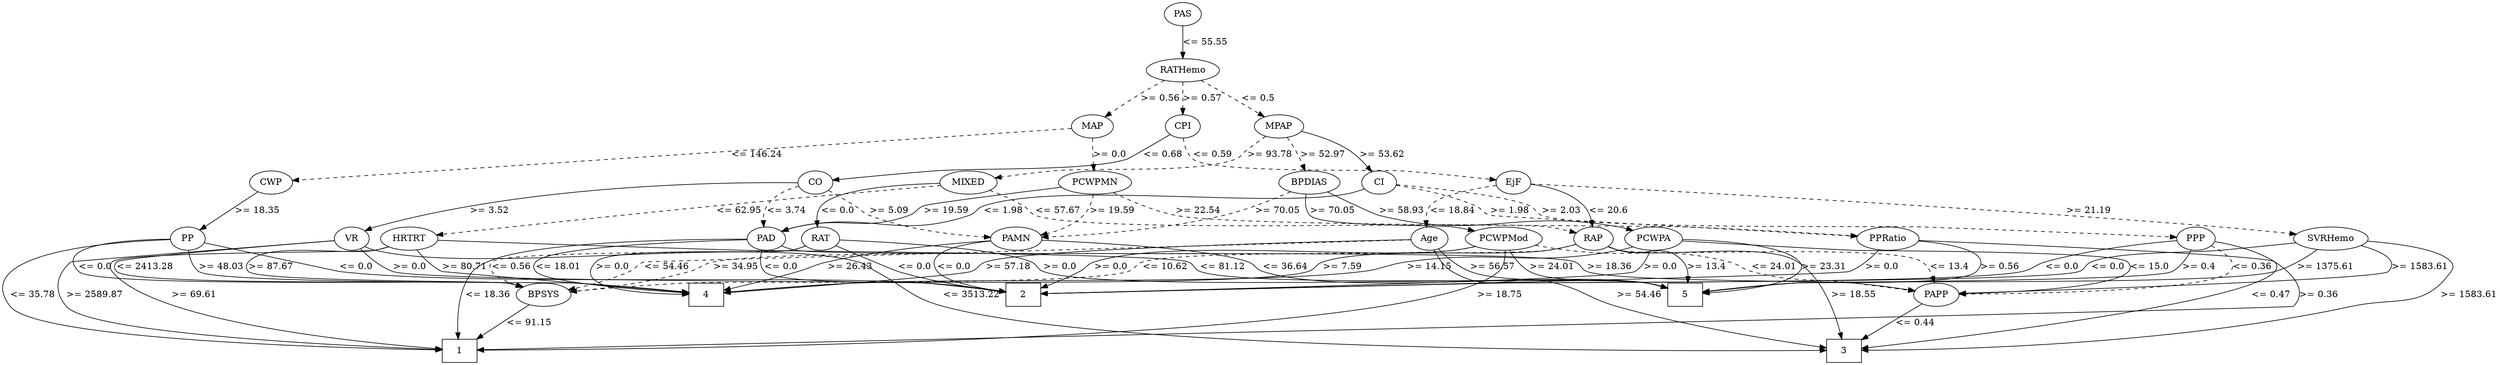 strict digraph G {
	graph [bb="0,0,3129.9,558"];
	node [label="\N"];
	1	[height=0.5,
		pos="560.94,18",
		shape=box,
		width=0.75];
	2	[height=0.5,
		pos="1276.9,105",
		shape=box,
		width=0.75];
	3	[height=0.5,
		pos="2316.9,18",
		shape=box,
		width=0.75];
	4	[height=0.5,
		pos="880.94,105",
		shape=box,
		width=0.75];
	5	[height=0.5,
		pos="2102.9,105",
		shape=box,
		width=0.75];
	RAP	[height=0.5,
		pos="1984.9,192",
		width=0.77778];
	RAP -> 3	[label=">= 18.55",
		lp="2325.9,105",
		op=">=",
		param=18.55,
		pos="e,2314.5,36.435 2006,179.78 2011.1,177.51 2016.6,175.39 2021.9,174 2071.8,161.05 2210.6,185.32 2252.9,156 2289.6,130.62 2305.8,78.632 \
2312.5,46.503",
		style=solid];
	RAP -> 4	[label=">= 7.59",
		lp="1676.4,148.5",
		op=">=",
		param=7.59,
		pos="e,908.16,109.24 1963.5,180.08 1957.9,177.67 1951.8,175.42 1945.9,174 1819.5,143.56 1777.4,196.87 1653.9,156 1642.4,152.16 1642.6,\
144.66 1630.9,141 1569.8,121.77 1118,127.14 1053.9,123 1007.1,119.97 953.4,114.36 918.39,110.41",
		style=solid];
	RAP -> 5	[label=">= 13.4",
		lp="2136.4,148.5",
		op=">=",
		param=13.4,
		pos="e,2111.3,123.04 2006.5,180.08 2011.5,177.85 2016.8,175.67 2021.9,174 2059.9,161.59 2084.7,186.93 2109.9,156 2115.2,149.53 2115.6,\
140.95 2114,132.73",
		style=solid];
	BPSYS	[height=0.5,
		pos="668.94,105",
		width=1.0471];
	RAP -> BPSYS	[label="<= 10.62",
		lp="1454.9,148.5",
		op="<=",
		param=10.62,
		pos="e,705.29,110.2 1963.6,179.97 1958,177.56 1951.8,175.34 1945.9,174 1833.8,148.58 1538.5,190.67 1428.9,156 1417.3,152.32 1417.6,144.66 \
1405.9,141 1346.5,122.27 907.18,127 844.94,123 800.89,120.17 750.79,115.15 715.34,111.3",
		style=dashed];
	PAPP	[height=0.5,
		pos="2435.9,105",
		width=0.88889];
	RAP -> PAPP	[label="<= 13.4",
		lp="2448.4,148.5",
		op="<=",
		param=13.4,
		pos="e,2433.1,123.36 2006,179.66 2011.1,177.39 2016.6,175.3 2021.9,174 2064.3,163.71 2378,180.66 2413.9,156 2421.8,150.62 2426.9,141.79 \
2430.1,133.03",
		style=dashed];
	BPSYS -> 1	[label="<= 91.15",
		lp="647.94,61.5",
		op="<=",
		param=91.15,
		pos="e,582.89,36.271 650.13,89.194 633.81,76.35 609.89,57.528 590.94,42.607",
		style=solid];
	PAPP -> 3	[label="<= 0.44",
		lp="2405.4,61.5",
		op="<=",
		param=0.44,
		pos="e,2340.9,36.145 2416.8,90.343 2398.6,77.334 2370.8,57.499 2349.2,42.043",
		style=solid];
	PAS	[height=0.5,
		pos="1453.9,540",
		width=0.75];
	RATHemo	[height=0.5,
		pos="1453.9,453",
		width=1.375];
	PAS -> RATHemo	[label="<= 55.55",
		lp="1479.9,496.5",
		op="<=",
		param=55.55,
		pos="e,1453.9,471.18 1453.9,521.8 1453.9,510.16 1453.9,494.55 1453.9,481.24",
		style=solid];
	MAP	[height=0.5,
		pos="1357.9,366",
		width=0.84854];
	RATHemo -> MAP	[label=">= 0.56",
		lp="1427.4,409.5",
		op=">=",
		param=0.56,
		pos="e,1371.2,382.63 1430.8,436.86 1422.4,431 1413,424.02 1404.9,417 1395.6,408.84 1386.1,399.04 1378.1,390.29",
		style=dashed];
	MPAP	[height=0.5,
		pos="1591.9,366",
		width=0.97491];
	RATHemo -> MPAP	[label="<= 0.5",
		lp="1550.9,409.5",
		op="<=",
		param=0.5,
		pos="e,1570.4,380.24 1478,437.19 1501.2,422.88 1536.5,401.13 1561.7,385.64",
		style=dashed];
	CPI	[height=0.5,
		pos="1453.9,366",
		width=0.75];
	RATHemo -> CPI	[label=">= 0.57",
		lp="1476.4,409.5",
		op=">=",
		param=0.57,
		pos="e,1453.9,384.18 1453.9,434.8 1453.9,423.16 1453.9,407.55 1453.9,394.24",
		style=dashed];
	PAD	[height=0.5,
		pos="951.94,192",
		width=0.79437];
	PAD -> 1	[label="<= 18.36",
		lp="595.94,105",
		op="<=",
		param=18.36,
		pos="e,558.96,36.117 923.42,190.59 850.6,189.14 659.55,182.83 602.94,156 584.2,147.12 578.7,141.8 569.94,123 558.68,98.827 557.39,68.084 \
558.33,46.31",
		style=solid];
	PAD -> 2	[label="<= 0.0",
		lp="967.94,148.5",
		op="<=",
		param=0.0,
		pos="e,1249.9,109.77 945.33,174.1 942.32,163.3 940.97,149.74 948.94,141 963.68,124.84 1123.2,125.4 1144.9,123 1177.1,119.46 1213.5,114.71 \
1240,111.13",
		style=solid];
	PAD -> 4	[label="<= 18.01",
		lp="688.94,148.5",
		op="<=",
		param=18.01,
		pos="e,853.92,108.39 923.39,189.66 853.83,186.09 680.06,175.31 662.94,156 658.52,151.01 658.62,146.07 662.94,141 674.52,127.41 784.72,\
115.06 843.85,109.35",
		style=solid];
	PAD -> PAPP	[label=">= 18.36",
		lp="2018.9,148.5",
		op=">=",
		param=18.36,
		pos="e,2405.8,111.33 972.93,179.55 978.03,177.29 983.57,175.23 988.94,174 1095.7,149.63 1870.9,192.84 1973.9,156 1984.1,152.38 1982.9,\
144.8 1992.9,141 2061.6,115.03 2249.9,130.47 2322.9,123 2347.2,120.52 2374.2,116.5 2395.7,113",
		style=solid];
	PAMN	[height=0.5,
		pos="1249.9,192",
		width=1.0139];
	PAMN -> 2	[label="<= 0.0",
		lp="1189.9,148.5",
		op="<=",
		param=0.0,
		pos="e,1249.6,106.59 1217.5,183.77 1189.5,175.96 1155.9,161.78 1170.9,141 1186.5,119.52 1215.7,111 1239.5,107.73",
		style=solid];
	PAMN -> 4	[label=">= 26.43",
		lp="1062.9,148.5",
		op=">=",
		param=26.43,
		pos="e,908,114.91 1214.9,186.86 1172.5,181.46 1098.9,170.93 1036.9,156 1025.2,153.16 959.99,131.96 917.69,118.09",
		style=solid];
	PAMN -> 5	[label="<= 36.64",
		lp="1604.9,148.5",
		op="<=",
		param=36.64,
		pos="e,2075.9,115.73 1286,188.96 1355.8,184.67 1507,173.63 1555.9,156 1567.4,151.86 1567.3,144.7 1578.9,141 1678.1,109.43 1944.3,140.26 \
2046.9,123 2053.3,121.94 2059.9,120.37 2066.2,118.61",
		style=solid];
	CWP	[height=0.5,
		pos="565.94,279",
		width=0.84854];
	PP	[height=0.5,
		pos="221.94,192",
		width=0.75];
	CWP -> PP	[label=">= 18.35",
		lp="440.94,235.5",
		op=">=",
		param=18.35,
		pos="e,246.83,199.15 538.37,271.19 476.2,255.82 325.16,218.5 256.7,201.59",
		style=solid];
	PP -> 1	[label="<= 35.78",
		lp="34.942,105",
		op="<=",
		param=35.78,
		pos="e,533.69,18.73 195.09,188.54 127.58,181.27 -40.413,155.92 8.9415,87 35.454,49.976 61.333,63.152 105.94,54 258.45,22.712 444.92,18.835 \
523.35,18.723",
		style=solid];
	PP -> 2	[label="<= 0.0",
		lp="438.94,148.5",
		op="<=",
		param=0.0,
		pos="e,1249.7,110.34 246.56,184.05 291.71,171.43 386.22,145.62 419.94,141 579.61,119.14 984.25,135.31 1144.9,123 1177.1,120.54 1213.4,\
115.71 1239.8,111.83",
		style=solid];
	PP -> 4	[label=">= 48.03",
		lp="258.94,148.5",
		op=">=",
		param=48.03,
		pos="e,853.84,109.34 220.8,173.93 221.07,162.78 223.53,148.86 232.94,141 253.55,123.79 689.16,124.88 715.94,123 759.88,119.92 810.21,\
114.45 843.61,110.55",
		style=solid];
	PP -> BPSYS	[label="<= 0.0",
		lp="108.94,148.5",
		op="<=",
		param=0.0,
		pos="e,640.43,116.92 195.19,189.53 147.84,186.04 57.244,174.83 89.942,141 110.3,119.93 588.09,128.1 616.94,123 621.43,122.21 626.06,121.11 \
630.63,119.86",
		style=solid];
	PCWPMod	[height=0.5,
		pos="1884.9,192",
		width=1.4444];
	PCWPMod -> 1	[label=">= 18.75",
		lp="1863.9,105",
		op=">=",
		param=18.75,
		pos="e,588.13,19.629 1885.9,173.63 1885.5,162.63 1883,149.02 1873.9,141 1775.8,54.066 802.38,25.035 598.33,19.882",
		style=solid];
	PCWPMod -> 2	[label=">= 0.0",
		lp="1386.9,148.5",
		op=">=",
		param=0.0,
		pos="e,1304.1,119.17 1846.2,180 1836.4,177.62 1825.8,175.4 1815.9,174 1717.3,160.01 1462.9,186.3 1367.9,156 1356.3,152.29 1355.5,147.13 \
1344.9,141 1334.8,135.12 1323.6,129.15 1313.3,123.84",
		style=solid];
	PCWPMod -> 5	[label=">= 24.01",
		lp="1947.9,148.5",
		op=">=",
		param=24.01,
		pos="e,2075.8,115.14 1893.1,173.79 1899.4,162.57 1909.1,148.64 1921.9,141 1970.1,112.22 1992.2,135.19 2046.9,123 2053.2,121.61 2059.8,\
119.87 2066.1,118.05",
		style=solid];
	PCWPMod -> BPSYS	[label=">= 34.95",
		lp="913.94,148.5",
		op=">=",
		param=34.95,
		pos="e,704.66,110.76 1846.2,179.85 1836.4,177.48 1825.8,175.3 1815.9,174 1611.4,147.16 1090,197.44 887.94,156 870.56,152.44 867.96,146.03 \
850.94,141 805.39,127.53 751.86,117.96 714.69,112.26",
		style=dashed];
	PCWPMod -> PAPP	[label="<= 24.01",
		lp="2225.9,148.5",
		op="<=",
		param=24.01,
		pos="e,2405.3,110.65 1923,179.55 1931.2,177.42 1939.8,175.43 1947.9,174 2042.4,157.44 2069.7,178.27 2162.9,156 2180.2,151.88 2182.8,145.65 \
2199.9,141 2253.3,126.52 2268.3,131.11 2322.9,123 2346.9,119.45 2373.7,115.42 2395.2,112.17",
		style=dashed];
	PCWPA	[height=0.5,
		pos="2072.9,192",
		width=1.1555];
	PCWPA -> 2	[label=">= 0.0",
		lp="2079.9,148.5",
		op=">=",
		param=0.0,
		pos="e,1304.3,106.86 2069.4,173.6 2066.1,162.29 2060,148.33 2048.9,141 2033.5,130.76 1467.2,112.05 1314.5,107.18",
		style=solid];
	PCWPA -> 4	[label=">= 14.15",
		lp="1792.9,148.5",
		op=">=",
		param=14.15,
		pos="e,908.16,109.27 2042.8,179.57 2036,177.39 2028.8,175.36 2021.9,174 1910.5,151.86 1879.4,172.28 1766.9,156 1736.3,151.57 1729.7,144.78 \
1698.9,141 1414.3,105.96 1340.2,141.03 1053.9,123 1007.1,120.05 953.39,114.42 918.39,110.44",
		style=solid];
	PCWPA -> 5	[label=">= 23.31",
		lp="2284.9,148.5",
		op=">=",
		param=23.31,
		pos="e,2130,108.22 2114.2,189.04 2162.6,185.77 2238.3,177.31 2255.9,156 2260.2,150.86 2260.1,146.21 2255.9,141 2241.7,123.16 2180.7,113.69 \
2140.1,109.26",
		style=solid];
	PCWPA -> PAPP	[label="<= 15.0",
		lp="2697.4,148.5",
		op="<=",
		param=15.0,
		pos="e,2467.9,105.82 2113.7,188.07 2163.7,184.52 2251,178.47 2325.9,174 2345.2,172.85 2658.7,169.96 2671.9,156 2676.5,151.17 2676.3,146.05 \
2671.9,141 2647.4,112.54 2539,106.84 2478,105.94",
		style=solid];
	PCWPMN	[height=0.5,
		pos="1364.9,279",
		width=1.3902];
	PCWPMN -> PAD	[label=">= 19.59",
		lp="1179.9,235.5",
		op=">=",
		param=19.59,
		pos="e,973.43,204.2 1320.5,270.58 1302.6,267.6 1281.8,264.13 1262.9,261 1214.5,252.96 1199.7,260.79 1153.9,243 1142.6,238.58 1142.4,232.21 \
1130.9,228 1071.2,206.07 1050.1,227.48 988.94,210 987,209.45 985.04,208.81 983.08,208.1",
		style=solid];
	PCWPMN -> PAMN	[label=">= 19.59",
		lp="1384.9,235.5",
		op=">=",
		param=19.59,
		pos="e,1284.8,197.42 1363.3,260.73 1361.4,250.05 1357.4,236.76 1348.9,228 1334.6,213.25 1313.7,204.7 1294.8,199.76",
		style=dashed];
	PPRatio	[height=0.5,
		pos="2374.9,192",
		width=1.1013];
	PCWPMN -> PPRatio	[label=">= 22.54",
		lp="1490.9,235.5",
		op=">=",
		param=22.54,
		pos="e,2336.3,196.1 1388,262.78 1407.6,250.81 1436.9,235.03 1464.9,228 1536,210.2 2050.8,213.48 2123.9,210 2194.3,206.66 2275.7,200.77 \
2326.3,196.88",
		style=dashed];
	PPRatio -> 2	[label=">= 0.0",
		lp="2358.9,148.5",
		op=">=",
		param=0.0,
		pos="e,1304.1,106.8 2361,174.66 2349.9,162.91 2333.2,147.96 2314.9,141 2303,136.45 1498,112.51 1314.1,107.09",
		style=solid];
	PPRatio -> 3	[label="<= 0.47",
		lp="2854.4,105",
		op="<=",
		param=0.47,
		pos="e,2344.2,20.866 2414.3,189.57 2525.9,185.3 2838.1,172 2852.9,156 2857.5,151.12 2857.1,146.21 2852.9,141 2790,62.14 2465.4,30.324 \
2354.3,21.635",
		style=solid];
	PPRatio -> 5	[label=">= 0.56",
		lp="2509.4,148.5",
		op=">=",
		param=0.56,
		pos="e,2130.1,109.61 2412.8,186.24 2452.3,179.82 2505.3,166.19 2481.9,141 2464,121.63 2271.2,125.57 2244.9,123 2209.3,119.51 2168.7,114.56 \
2140.1,110.9",
		style=solid];
	CO	[height=0.5,
		pos="1018.9,279",
		width=0.75];
	CO -> PAD	[label="<= 3.74",
		lp="979.44,235.5",
		op="<=",
		param=3.74,
		pos="e,949.89,210.04 994.74,270.56 981.33,265.14 965.66,256.35 956.94,243 952.57,236.29 950.68,227.97 950.07,220.05",
		style=dashed];
	CO -> PAMN	[label=">= 5.09",
		lp="1108.4,235.5",
		op=">=",
		param=5.09,
		pos="e,1214.3,196.15 1035.9,264.73 1053.9,250.77 1080.5,230.49 1085.9,228 1123.8,210.84 1170.4,201.94 1204.3,197.41",
		style=dashed];
	VR	[height=0.5,
		pos="420.94,192",
		width=0.75];
	CO -> VR	[label=">= 3.52",
		lp="615.44,235.5",
		op=">=",
		param=3.52,
		pos="e,441.44,204.06 991.71,277.77 909.38,276.42 656.43,267.54 456.94,210 455,209.44 453.03,208.79 451.07,208.07",
		style=solid];
	VR -> 1	[label=">= 2589.87",
		lp="115.44,105",
		op=">=",
		param=2589.87,
		pos="e,533.69,18.524 394.41,188.21 362.15,184.82 306.06,178.94 257.94,174 238.17,171.97 93.272,170.75 79.942,156 69.326,144.26 49.037,\
124.78 82.942,87 141.27,22.003 421.34,17.764 523.52,18.436",
		style=solid];
	VR -> 2	[label=">= 0.0",
		lp="509.94,148.5",
		op=">=",
		param=0.0,
		pos="e,1249.7,110.32 435.56,176.53 448.78,164.5 469.42,148.22 490.94,141 559.86,117.87 1072.5,128.65 1144.9,123 1177.1,120.5 1213.4,115.67 \
1239.8,111.8",
		style=solid];
	VR -> 3	[label="<= 3513.22",
		lp="1208.4,105",
		op="<=",
		param=3513.22,
		pos="e,2289.8,18.859 440.97,179.77 446.03,177.43 451.56,175.29 456.94,174 587.73,142.62 932.94,194.08 1061.9,156 1076.1,151.81 1161.8,\
91.402 1175.9,87 1388.9,20.681 2107.6,18.399 2279.7,18.829",
		style=solid];
	VR -> BPSYS	[label="<= 2413.28",
		lp="167.44,148.5",
		op="<=",
		param=2413.28,
		pos="e,640.43,116.9 394.5,188.23 324.47,180.84 139.24,160.86 134.94,156 130.52,151.01 130.32,145.8 134.94,141 153.53,121.7 590.56,127.71 \
616.94,123 621.43,122.2 626.06,121.1 630.62,119.85",
		style=solid];
	CI	[height=0.5,
		pos="1766.9,279",
		width=0.75];
	CI -> PAD	[label="<= 1.98",
		lp="1247.4,235.5",
		op="<=",
		param=1.98,
		pos="e,972.99,204.2 1741.9,271.98 1724.8,268.14 1701.6,263.44 1680.9,261 1630.6,255.07 1272.5,260.57 1224.9,243 1214.8,239.27 1216,231.95 \
1205.9,228 1115.9,192.51 1082.5,234.57 988.94,210 986.77,209.43 984.58,208.74 982.39,207.97",
		style=solid];
	CI -> PPRatio	[label=">= 1.98",
		lp="1878.4,235.5",
		op=">=",
		param=1.98,
		pos="e,2335.8,195.66 1788,267.44 1801.1,260.73 1818.2,251.7 1832.9,243 1843.5,236.8 1844.4,231.87 1855.9,228 1912.6,209.08 2064.4,214.02 \
2123.9,210 2194.1,205.27 2275.2,199.77 2325.8,196.34",
		style=dashed];
	PPP	[height=0.5,
		pos="2761.9,192",
		width=0.75];
	CI -> PPP	[label=">= 2.03",
		lp="1942.4,235.5",
		op=">=",
		param=2.03,
		pos="e,2734.8,194.5 1793.3,274.41 1821.1,269.88 1865.9,260.47 1900.9,243 1910.6,238.21 1909.8,231.71 1919.9,228 1972.5,208.68 2368,212.41 \
2423.9,210 2533.3,205.3 2662.4,198.44 2724.7,195.05",
		style=dashed];
	PPP -> 1	[label=">= 0.36",
		lp="2912.4,105",
		op=">=",
		param=0.36,
		pos="e,588.14,19.733 2787.1,184.98 2806.4,179.55 2832.9,170.2 2852.9,156 2879.9,136.85 2904,110.74 2880.9,87 2875.8,81.654 896.79,28.061 \
598.42,20.01",
		style=solid];
	PPP -> 2	[label="<= 0.0",
		lp="2591.9,148.5",
		op="<=",
		param=0.0,
		pos="e,1303.9,106.8 2735.6,187.83 2698.7,183.01 2629.8,172.6 2572.9,156 2555.9,151.03 2553.3,144.63 2535.9,141 2463,125.77 1940.4,125.07 \
1865.9,123 1657.2,117.18 1406.8,109.83 1314,107.09",
		style=solid];
	PPP -> 5	[label=">= 0.4",
		lp="2758.9,148.5",
		op=">=",
		param=0.4,
		pos="e,2130.1,109.92 2754.2,174.33 2747.9,162.74 2737.7,148.14 2723.9,141 2676.7,116.44 2298,127.17 2244.9,123 2209.2,120.2 2168.7,115.15 \
2140.1,111.28",
		style=solid];
	PPP -> PAPP	[label="<= 0.36",
		lp="2826.4,148.5",
		op="<=",
		param=0.36,
		pos="e,2467.9,106.66 2781.3,179.28 2796.1,168.89 2812.3,153.47 2800.9,141 2779.6,117.47 2569.2,109.35 2477.9,106.92",
		style=dashed];
	SVRHemo	[height=0.5,
		pos="2940.9,192",
		width=1.3902];
	SVRHemo -> 2	[label="<= 0.0",
		lp="2648.9,148.5",
		op="<=",
		param=0.0,
		pos="e,1303.9,106.82 2894.3,185.31 2866.3,181.94 2830.1,177.64 2797.9,174 2723.3,165.57 2699.5,184.38 2629.9,156 2620,151.93 2621.1,144.65 \
2610.9,141 2572,126.95 1907.3,124.1 1865.9,123 1657.2,117.47 1406.8,109.95 1314,107.13",
		style=solid];
	SVRHemo -> 3	[label=">= 1583.61",
		lp="3097.4,105",
		op=">=",
		param=1583.61,
		pos="e,2344,18.853 2990.8,189.91 3039.4,186.83 3102.9,176.21 3079.9,141 3047.3,91.013 3014.6,102.57 2956.9,87 2734,26.752 2453.8,19.465 \
2354.2,18.892",
		style=solid];
	SVRHemo -> 5	[label=">= 1375.61",
		lp="2920.4,148.5",
		op=">=",
		param=1375.61,
		pos="e,2130.1,109.98 2920.5,175.56 2903.5,163.63 2878,148.02 2852.9,141 2787.9,122.77 2312.3,128.02 2244.9,123 2209.2,120.34 2168.7,115.28 \
2140.1,111.37",
		style=solid];
	SVRHemo -> PAPP	[label=">= 1583.61",
		lp="3043.4,148.5",
		op=">=",
		param=1583.61,
		pos="e,2467.7,107.36 2976.4,179.13 2998.8,169.82 3021,155.97 3006.9,141 2997.9,131.37 2608.6,113.53 2478.1,107.81",
		style=solid];
	MIXED	[height=0.5,
		pos="1213.9,279",
		width=1.125];
	MIXED -> RAP	[label="<= 57.67",
		lp="1318.9,235.5",
		op="<=",
		param=57.67,
		pos="e,1963.6,204.06 1238.6,264.62 1249.7,258.39 1262.7,250.67 1273.9,243 1282.8,236.94 1282.8,231.67 1292.9,228 1361.2,203.25 1875.1,\
225.79 1945.9,210 1948.6,209.4 1951.3,208.62 1954,207.72",
		style=dashed];
	HRTRT	[height=0.5,
		pos="505.94,192",
		width=1.1013];
	MIXED -> HRTRT	[label="<= 62.95",
		lp="921.94,235.5",
		op="<=",
		param=62.95,
		pos="e,543.56,198.05 1175,273.81 1102.5,265.97 949.09,249.33 895.94,243 772.54,228.3 627.43,209.22 553.88,199.43",
		style=dashed];
	RAT	[height=0.5,
		pos="1025.9,192",
		width=0.76389];
	MIXED -> RAT	[label="<= 0.0",
		lp="1043.9,235.5",
		op="<=",
		param=0.0,
		pos="e,1020.5,209.68 1173.5,276.37 1123.7,273.42 1043.5,265.26 1024.9,243 1019.6,236.62 1018.4,228.03 1019,219.77",
		style=solid];
	HRTRT -> 1	[label=">= 69.61",
		lp="250.94,105",
		op=">=",
		param=69.61,
		pos="e,533.87,22.394 477.03,179.48 470.52,177.3 463.57,175.3 456.94,174 421.02,166.93 153.11,182.59 127.94,156 123.36,151.16 123.92,146.31 \
127.94,141 176.56,76.784 427.94,36.847 523.77,23.753",
		style=solid];
	HRTRT -> 4	[label=">= 80.71",
		lp="576.94,148.5",
		op=">=",
		param=80.71,
		pos="e,853.81,108.81 515.98,174.57 523.94,163.1 536.17,148.54 550.94,141 552.56,140.17 757.72,118.79 843.7,109.86",
		style=solid];
	HRTRT -> 5	[label="<= 81.12",
		lp="1525.9,148.5",
		op="<=",
		param=81.12,
		pos="e,2075.9,115.76 545.32,189.23 618.11,185.99 778.62,178.97 913.94,174 976.93,171.69 1421.7,177.61 1480.9,156 1491,152.31 1489.8,144.7 \
1499.9,141 1557.1,120.11 1986.9,132.92 2046.9,123 2053.3,121.96 2059.9,120.4 2066.2,118.64",
		style=solid];
	HRTRT -> BPSYS	[label=">= 87.67",
		lp="323.94,148.5",
		op=">=",
		param=87.67,
		pos="e,640.41,116.8 476.71,179.68 470.27,177.52 463.44,175.48 456.94,174 386.56,158.01 248.37,193.45 297.94,141 322.33,115.2 582.05,129.57 \
616.94,123 621.42,122.16 626.05,121.03 630.61,119.76",
		style=solid];
	RAT -> 2	[label="<= 0.0",
		lp="1144.9,148.5",
		op="<=",
		param=0.0,
		pos="e,1249.9,110.28 1045.6,179.41 1065.4,168.21 1096.9,151.46 1125.9,141 1163.8,127.36 1209,117.71 1240,112.04",
		style=solid];
	RAT -> 4	[label=">= 0.0",
		lp="756.94,148.5",
		op=">=",
		param=0.0,
		pos="e,853.72,106.81 1005.5,179.75 1000.5,177.48 995.16,175.37 989.94,174 962.79,166.89 757.07,176.54 737.94,156 705.35,120.99 791.24,\
110.49 843.72,107.34",
		style=solid];
	RAT -> 5	[label=">= 0.0",
		lp="1321.9,148.5",
		op=">=",
		param=0.0,
		pos="e,2075.7,115.9 1053.3,189.12 1110.9,184.86 1242.8,173.49 1283.9,156 1293.8,151.79 1292.8,144.65 1302.9,141 1380.7,112.94 1965.3,\
136.13 2046.9,123 2053.2,121.99 2059.7,120.47 2066,118.74",
		style=solid];
	RAT -> BPSYS	[label="<= 0.56",
		lp="633.44,148.5",
		op="<=",
		param=0.56,
		pos="e,640.68,117 1005.5,179.66 1000.6,177.39 995.17,175.3 989.94,174 949.03,163.8 640.04,186.51 610.94,156 599.14,143.63 613.83,131.07 \
631.37,121.63",
		style=dashed];
	BPDIAS	[height=0.5,
		pos="1629.9,279",
		width=1.1735];
	BPDIAS -> PAMN	[label=">= 70.05",
		lp="1587.9,235.5",
		op=">=",
		param=70.05,
		pos="e,1286.6,194.24 1605.7,264.27 1584.1,252.71 1551.4,236.72 1520.9,228 1444.3,206.01 1351.4,197.81 1296.7,194.77",
		style=dashed];
	BPDIAS -> PCWPMod	[label=">= 70.05",
		lp="1656.9,235.5",
		op=">=",
		param=70.05,
		pos="e,1845.4,203.79 1625.1,261.05 1623.1,250.23 1622.9,236.66 1630.9,228 1659,197.69 1775.2,216.96 1815.9,210 1822.2,208.92 1828.8,207.58 \
1835.3,206.13",
		style=solid];
	BPDIAS -> PCWPA	[label=">= 58.93",
		lp="1744.9,235.5",
		op=">=",
		param=58.93,
		pos="e,2042.8,204.49 1650.3,263 1667.6,251.16 1693.6,235.44 1718.9,228 1848.4,189.99 1889.5,235.55 2021.9,210 2025.6,209.3 2029.3,208.4 \
2033.1,207.39",
		style=solid];
	MAP -> CWP	[label="<= 146.24",
		lp="1038.9,322.5",
		op="<=",
		param=146.24,
		pos="e,596.05,283.23 1327.9,361.77 1205.6,348.65 745.75,299.3 606.29,284.33",
		style=dashed];
	MAP -> PCWPMN	[label=">= 0.0",
		lp="1377.9,322.5",
		op=">=",
		param=0.0,
		pos="e,1361.5,297.02 1357.7,347.84 1357.6,338.17 1357.9,325.89 1358.9,315 1359.2,312.42 1359.5,309.75 1359.9,307.08",
		style=dashed];
	MPAP -> CI	[label=">= 53.62",
		lp="1726.9,322.5",
		op=">=",
		param=53.62,
		pos="e,1746.5,291.11 1618.1,353.9 1633.6,347.21 1653.5,338.39 1670.9,330 1693.5,319.12 1718.7,306 1737.5,295.93",
		style=solid];
	MPAP -> MIXED	[label=">= 93.78",
		lp="1576.9,322.5",
		op=">=",
		param=93.78,
		pos="e,1250.1,287.57 1574.9,350.15 1558.4,335.78 1535.5,316.04 1532.9,315 1486.2,295.71 1356.1,303.61 1305.9,297 1290.9,295.02 1274.6,\
292.22 1259.9,289.46",
		style=dashed];
	MPAP -> BPDIAS	[label=">= 52.97",
		lp="1640.9,322.5",
		op=">=",
		param=52.97,
		pos="e,1622.5,297.15 1599.6,348.29 1602.3,342.5 1605.3,335.97 1607.9,330 1611.4,322.33 1615.1,313.99 1618.4,306.35",
		style=dashed];
	CPI -> CO	[label="<= 0.68",
		lp="1440.4,322.5",
		op="<=",
		param=0.68,
		pos="e,1045.4,283.42 1439.7,350.65 1426.2,337.37 1406.6,319.06 1396.9,315 1349.1,294.84 1215.6,302.02 1163.9,297 1127,293.41 1084.8,288.36 \
1055.5,284.7",
		style=solid];
	EjF	[height=0.5,
		pos="1939.9,279",
		width=0.75];
	CPI -> EjF	[label="<= 0.59",
		lp="1506.4,322.5",
		op="<=",
		param=0.59,
		pos="e,1913.7,283.78 1459.4,348.02 1464,336.59 1471.8,322.33 1483.9,315 1514.3,296.65 1767.6,300.19 1802.9,297 1837.2,293.91 1876.2,288.93 \
1903.8,285.16",
		style=dashed];
	EjF -> RAP	[label="<= 20.6",
		lp="1997.4,235.5",
		op="<=",
		param=20.6,
		pos="e,1981.3,209.86 1954,263.59 1959.3,257.6 1964.9,250.34 1968.9,243 1972.9,235.77 1976.1,227.42 1978.5,219.63",
		style=solid];
	EjF -> SVRHemo	[label=">= 21.19",
		lp="2611.9,235.5",
		op=">=",
		param=21.19,
		pos="e,2894.6,198.97 1966.7,276.27 2072.3,269.33 2470.8,242.4 2797.9,210 2826.5,207.17 2858.2,203.46 2884.5,200.23",
		style=dashed];
	Age	[height=0.5,
		pos="1779.9,192",
		width=0.75];
	EjF -> Age	[label="<= 18.84",
		lp="1806.9,235.5",
		op="<=",
		param=18.84,
		pos="e,1775.4,210.12 1913.2,276.02 1872.4,272.39 1797.4,263.1 1780.9,243 1775.8,236.68 1774.2,228.23 1774.4,220.09",
		style=dashed];
	Age -> 3	[label=">= 54.46",
		lp="2040.9,105",
		op=">=",
		param=54.46,
		pos="e,2289.6,22.823 1788.2,174.75 1794.9,163.37 1805.4,148.84 1818.9,141 1867.5,112.83 1890.4,139.92 1943.9,123 1977.7,112.34 1981.7,\
98.978 2014.9,87 2107.3,53.771 2221.6,33.345 2279.5,24.366",
		style=solid];
	Age -> 4	[label=">= 57.18",
		lp="1257.9,148.5",
		op=">=",
		param=57.18,
		pos="e,907.94,108.71 1752.8,191.08 1656.3,191.09 1330.2,188.66 1231.9,156 1220.4,152.15 1220.4,145.09 1208.9,141 1202.1,138.58 1002.6,\
118.26 918.13,109.74",
		style=solid];
	Age -> 5	[label=">= 56.57",
		lp="1874.9,148.5",
		op=">=",
		param=56.57,
		pos="e,2075.9,115.43 1794.7,176.63 1807.8,164.83 1828,148.85 1848.9,141 1931.7,109.97 1960.2,139.92 2046.9,123 2053.2,121.77 2059.8,120.12 \
2066.2,118.33",
		style=solid];
	Age -> BPSYS	[label="<= 54.46",
		lp="824.94,148.5",
		op="<=",
		param=54.46,
		pos="e,701.63,114.29 1753,190.05 1595.4,184.5 800.41,156.46 798.94,156 787.31,152.31 786.95,146.28 775.94,141 755.44,131.17 731.47,123.05 \
711.42,117.11",
		style=dashed];
}
